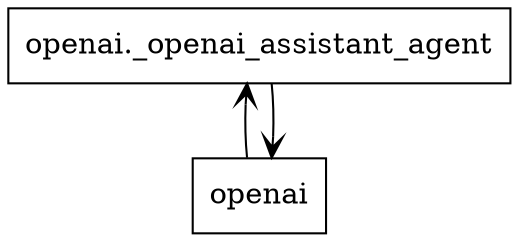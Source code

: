 digraph "packages_autogen_ext" {
rankdir=BT
charset="utf-8"
"openai" [color="black", label=<openai>, shape="box", style="solid"];
"openai._openai_assistant_agent" [color="black", label=<openai._openai_assistant_agent>, shape="box", style="solid"];
"openai" -> "openai._openai_assistant_agent" [arrowhead="open", arrowtail="none"];
"openai._openai_assistant_agent" -> "openai" [arrowhead="open", arrowtail="none"];
}
